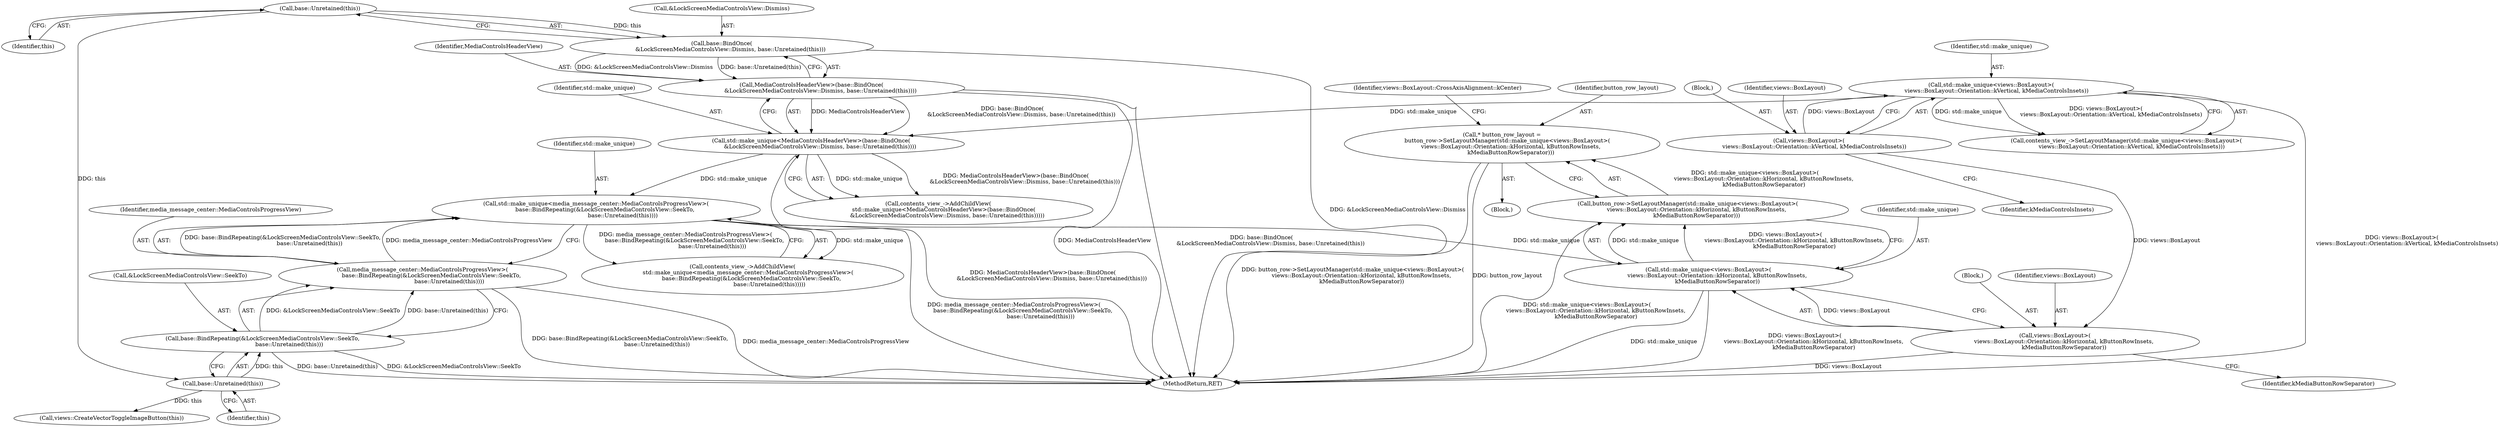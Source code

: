 digraph "0_Chrome_c25b198675380f713a56649c857b4367601d4a3d_1@pointer" {
"1000172" [label="(Call,* button_row_layout =\n      button_row->SetLayoutManager(std::make_unique<views::BoxLayout>(\n          views::BoxLayout::Orientation::kHorizontal, kButtonRowInsets,\n          kMediaButtonRowSeparator)))"];
"1000174" [label="(Call,button_row->SetLayoutManager(std::make_unique<views::BoxLayout>(\n          views::BoxLayout::Orientation::kHorizontal, kButtonRowInsets,\n          kMediaButtonRowSeparator)))"];
"1000175" [label="(Call,std::make_unique<views::BoxLayout>(\n          views::BoxLayout::Orientation::kHorizontal, kButtonRowInsets,\n          kMediaButtonRowSeparator))"];
"1000162" [label="(Call,std::make_unique<media_message_center::MediaControlsProgressView>(\n          base::BindRepeating(&LockScreenMediaControlsView::SeekTo,\n                              base::Unretained(this))))"];
"1000141" [label="(Call,std::make_unique<MediaControlsHeaderView>(base::BindOnce(\n          &LockScreenMediaControlsView::Dismiss, base::Unretained(this))))"];
"1000124" [label="(Call,std::make_unique<views::BoxLayout>(\n      views::BoxLayout::Orientation::kVertical, kMediaControlsInsets))"];
"1000126" [label="(Call,views::BoxLayout>(\n      views::BoxLayout::Orientation::kVertical, kMediaControlsInsets))"];
"1000143" [label="(Call,MediaControlsHeaderView>(base::BindOnce(\n          &LockScreenMediaControlsView::Dismiss, base::Unretained(this))))"];
"1000145" [label="(Call,base::BindOnce(\n          &LockScreenMediaControlsView::Dismiss, base::Unretained(this)))"];
"1000148" [label="(Call,base::Unretained(this))"];
"1000164" [label="(Call,media_message_center::MediaControlsProgressView>(\n          base::BindRepeating(&LockScreenMediaControlsView::SeekTo,\n                              base::Unretained(this))))"];
"1000166" [label="(Call,base::BindRepeating(&LockScreenMediaControlsView::SeekTo,\n                              base::Unretained(this)))"];
"1000169" [label="(Call,base::Unretained(this))"];
"1000177" [label="(Call,views::BoxLayout>(\n          views::BoxLayout::Orientation::kHorizontal, kButtonRowInsets,\n          kMediaButtonRowSeparator))"];
"1000208" [label="(Call,views::CreateVectorToggleImageButton(this))"];
"1000126" [label="(Call,views::BoxLayout>(\n      views::BoxLayout::Orientation::kVertical, kMediaControlsInsets))"];
"1000185" [label="(Identifier,views::BoxLayout::CrossAxisAlignment::kCenter)"];
"1000124" [label="(Call,std::make_unique<views::BoxLayout>(\n      views::BoxLayout::Orientation::kVertical, kMediaControlsInsets))"];
"1000179" [label="(Block,)"];
"1000148" [label="(Call,base::Unretained(this))"];
"1000172" [label="(Call,* button_row_layout =\n      button_row->SetLayoutManager(std::make_unique<views::BoxLayout>(\n          views::BoxLayout::Orientation::kHorizontal, kButtonRowInsets,\n          kMediaButtonRowSeparator)))"];
"1000183" [label="(Identifier,kMediaButtonRowSeparator)"];
"1000178" [label="(Identifier,views::BoxLayout)"];
"1000145" [label="(Call,base::BindOnce(\n          &LockScreenMediaControlsView::Dismiss, base::Unretained(this)))"];
"1000177" [label="(Call,views::BoxLayout>(\n          views::BoxLayout::Orientation::kHorizontal, kButtonRowInsets,\n          kMediaButtonRowSeparator))"];
"1000130" [label="(Identifier,kMediaControlsInsets)"];
"1000105" [label="(Block,)"];
"1000164" [label="(Call,media_message_center::MediaControlsProgressView>(\n          base::BindRepeating(&LockScreenMediaControlsView::SeekTo,\n                              base::Unretained(this))))"];
"1000140" [label="(Call,contents_view_->AddChildView(\n      std::make_unique<MediaControlsHeaderView>(base::BindOnce(\n          &LockScreenMediaControlsView::Dismiss, base::Unretained(this)))))"];
"1000146" [label="(Call,&LockScreenMediaControlsView::Dismiss)"];
"1000162" [label="(Call,std::make_unique<media_message_center::MediaControlsProgressView>(\n          base::BindRepeating(&LockScreenMediaControlsView::SeekTo,\n                              base::Unretained(this))))"];
"1000169" [label="(Call,base::Unretained(this))"];
"1000175" [label="(Call,std::make_unique<views::BoxLayout>(\n          views::BoxLayout::Orientation::kHorizontal, kButtonRowInsets,\n          kMediaButtonRowSeparator))"];
"1000176" [label="(Identifier,std::make_unique)"];
"1000161" [label="(Call,contents_view_->AddChildView(\n      std::make_unique<media_message_center::MediaControlsProgressView>(\n          base::BindRepeating(&LockScreenMediaControlsView::SeekTo,\n                              base::Unretained(this)))))"];
"1000286" [label="(MethodReturn,RET)"];
"1000174" [label="(Call,button_row->SetLayoutManager(std::make_unique<views::BoxLayout>(\n          views::BoxLayout::Orientation::kHorizontal, kButtonRowInsets,\n          kMediaButtonRowSeparator)))"];
"1000144" [label="(Identifier,MediaControlsHeaderView)"];
"1000149" [label="(Identifier,this)"];
"1000142" [label="(Identifier,std::make_unique)"];
"1000163" [label="(Identifier,std::make_unique)"];
"1000127" [label="(Identifier,views::BoxLayout)"];
"1000123" [label="(Call,contents_view_->SetLayoutManager(std::make_unique<views::BoxLayout>(\n      views::BoxLayout::Orientation::kVertical, kMediaControlsInsets)))"];
"1000141" [label="(Call,std::make_unique<MediaControlsHeaderView>(base::BindOnce(\n          &LockScreenMediaControlsView::Dismiss, base::Unretained(this))))"];
"1000166" [label="(Call,base::BindRepeating(&LockScreenMediaControlsView::SeekTo,\n                              base::Unretained(this)))"];
"1000165" [label="(Identifier,media_message_center::MediaControlsProgressView)"];
"1000143" [label="(Call,MediaControlsHeaderView>(base::BindOnce(\n          &LockScreenMediaControlsView::Dismiss, base::Unretained(this))))"];
"1000125" [label="(Identifier,std::make_unique)"];
"1000173" [label="(Identifier,button_row_layout)"];
"1000170" [label="(Identifier,this)"];
"1000128" [label="(Block,)"];
"1000167" [label="(Call,&LockScreenMediaControlsView::SeekTo)"];
"1000172" -> "1000105"  [label="AST: "];
"1000172" -> "1000174"  [label="CFG: "];
"1000173" -> "1000172"  [label="AST: "];
"1000174" -> "1000172"  [label="AST: "];
"1000185" -> "1000172"  [label="CFG: "];
"1000172" -> "1000286"  [label="DDG: button_row_layout"];
"1000172" -> "1000286"  [label="DDG: button_row->SetLayoutManager(std::make_unique<views::BoxLayout>(\n          views::BoxLayout::Orientation::kHorizontal, kButtonRowInsets,\n          kMediaButtonRowSeparator))"];
"1000174" -> "1000172"  [label="DDG: std::make_unique<views::BoxLayout>(\n          views::BoxLayout::Orientation::kHorizontal, kButtonRowInsets,\n          kMediaButtonRowSeparator)"];
"1000174" -> "1000175"  [label="CFG: "];
"1000175" -> "1000174"  [label="AST: "];
"1000174" -> "1000286"  [label="DDG: std::make_unique<views::BoxLayout>(\n          views::BoxLayout::Orientation::kHorizontal, kButtonRowInsets,\n          kMediaButtonRowSeparator)"];
"1000175" -> "1000174"  [label="DDG: std::make_unique"];
"1000175" -> "1000174"  [label="DDG: views::BoxLayout>(\n          views::BoxLayout::Orientation::kHorizontal, kButtonRowInsets,\n          kMediaButtonRowSeparator)"];
"1000175" -> "1000177"  [label="CFG: "];
"1000176" -> "1000175"  [label="AST: "];
"1000177" -> "1000175"  [label="AST: "];
"1000175" -> "1000286"  [label="DDG: std::make_unique"];
"1000175" -> "1000286"  [label="DDG: views::BoxLayout>(\n          views::BoxLayout::Orientation::kHorizontal, kButtonRowInsets,\n          kMediaButtonRowSeparator)"];
"1000162" -> "1000175"  [label="DDG: std::make_unique"];
"1000177" -> "1000175"  [label="DDG: views::BoxLayout"];
"1000162" -> "1000161"  [label="AST: "];
"1000162" -> "1000164"  [label="CFG: "];
"1000163" -> "1000162"  [label="AST: "];
"1000164" -> "1000162"  [label="AST: "];
"1000161" -> "1000162"  [label="CFG: "];
"1000162" -> "1000286"  [label="DDG: media_message_center::MediaControlsProgressView>(\n          base::BindRepeating(&LockScreenMediaControlsView::SeekTo,\n                              base::Unretained(this)))"];
"1000162" -> "1000161"  [label="DDG: std::make_unique"];
"1000162" -> "1000161"  [label="DDG: media_message_center::MediaControlsProgressView>(\n          base::BindRepeating(&LockScreenMediaControlsView::SeekTo,\n                              base::Unretained(this)))"];
"1000141" -> "1000162"  [label="DDG: std::make_unique"];
"1000164" -> "1000162"  [label="DDG: media_message_center::MediaControlsProgressView"];
"1000164" -> "1000162"  [label="DDG: base::BindRepeating(&LockScreenMediaControlsView::SeekTo,\n                              base::Unretained(this))"];
"1000141" -> "1000140"  [label="AST: "];
"1000141" -> "1000143"  [label="CFG: "];
"1000142" -> "1000141"  [label="AST: "];
"1000143" -> "1000141"  [label="AST: "];
"1000140" -> "1000141"  [label="CFG: "];
"1000141" -> "1000286"  [label="DDG: MediaControlsHeaderView>(base::BindOnce(\n          &LockScreenMediaControlsView::Dismiss, base::Unretained(this)))"];
"1000141" -> "1000140"  [label="DDG: std::make_unique"];
"1000141" -> "1000140"  [label="DDG: MediaControlsHeaderView>(base::BindOnce(\n          &LockScreenMediaControlsView::Dismiss, base::Unretained(this)))"];
"1000124" -> "1000141"  [label="DDG: std::make_unique"];
"1000143" -> "1000141"  [label="DDG: MediaControlsHeaderView"];
"1000143" -> "1000141"  [label="DDG: base::BindOnce(\n          &LockScreenMediaControlsView::Dismiss, base::Unretained(this))"];
"1000124" -> "1000123"  [label="AST: "];
"1000124" -> "1000126"  [label="CFG: "];
"1000125" -> "1000124"  [label="AST: "];
"1000126" -> "1000124"  [label="AST: "];
"1000123" -> "1000124"  [label="CFG: "];
"1000124" -> "1000286"  [label="DDG: views::BoxLayout>(\n      views::BoxLayout::Orientation::kVertical, kMediaControlsInsets)"];
"1000124" -> "1000123"  [label="DDG: std::make_unique"];
"1000124" -> "1000123"  [label="DDG: views::BoxLayout>(\n      views::BoxLayout::Orientation::kVertical, kMediaControlsInsets)"];
"1000126" -> "1000124"  [label="DDG: views::BoxLayout"];
"1000126" -> "1000130"  [label="CFG: "];
"1000127" -> "1000126"  [label="AST: "];
"1000128" -> "1000126"  [label="AST: "];
"1000126" -> "1000177"  [label="DDG: views::BoxLayout"];
"1000143" -> "1000145"  [label="CFG: "];
"1000144" -> "1000143"  [label="AST: "];
"1000145" -> "1000143"  [label="AST: "];
"1000143" -> "1000286"  [label="DDG: MediaControlsHeaderView"];
"1000143" -> "1000286"  [label="DDG: base::BindOnce(\n          &LockScreenMediaControlsView::Dismiss, base::Unretained(this))"];
"1000145" -> "1000143"  [label="DDG: &LockScreenMediaControlsView::Dismiss"];
"1000145" -> "1000143"  [label="DDG: base::Unretained(this)"];
"1000145" -> "1000148"  [label="CFG: "];
"1000146" -> "1000145"  [label="AST: "];
"1000148" -> "1000145"  [label="AST: "];
"1000145" -> "1000286"  [label="DDG: &LockScreenMediaControlsView::Dismiss"];
"1000148" -> "1000145"  [label="DDG: this"];
"1000148" -> "1000149"  [label="CFG: "];
"1000149" -> "1000148"  [label="AST: "];
"1000148" -> "1000169"  [label="DDG: this"];
"1000164" -> "1000166"  [label="CFG: "];
"1000165" -> "1000164"  [label="AST: "];
"1000166" -> "1000164"  [label="AST: "];
"1000164" -> "1000286"  [label="DDG: base::BindRepeating(&LockScreenMediaControlsView::SeekTo,\n                              base::Unretained(this))"];
"1000164" -> "1000286"  [label="DDG: media_message_center::MediaControlsProgressView"];
"1000166" -> "1000164"  [label="DDG: &LockScreenMediaControlsView::SeekTo"];
"1000166" -> "1000164"  [label="DDG: base::Unretained(this)"];
"1000166" -> "1000169"  [label="CFG: "];
"1000167" -> "1000166"  [label="AST: "];
"1000169" -> "1000166"  [label="AST: "];
"1000166" -> "1000286"  [label="DDG: base::Unretained(this)"];
"1000166" -> "1000286"  [label="DDG: &LockScreenMediaControlsView::SeekTo"];
"1000169" -> "1000166"  [label="DDG: this"];
"1000169" -> "1000170"  [label="CFG: "];
"1000170" -> "1000169"  [label="AST: "];
"1000169" -> "1000208"  [label="DDG: this"];
"1000177" -> "1000183"  [label="CFG: "];
"1000178" -> "1000177"  [label="AST: "];
"1000179" -> "1000177"  [label="AST: "];
"1000177" -> "1000286"  [label="DDG: views::BoxLayout"];
}
